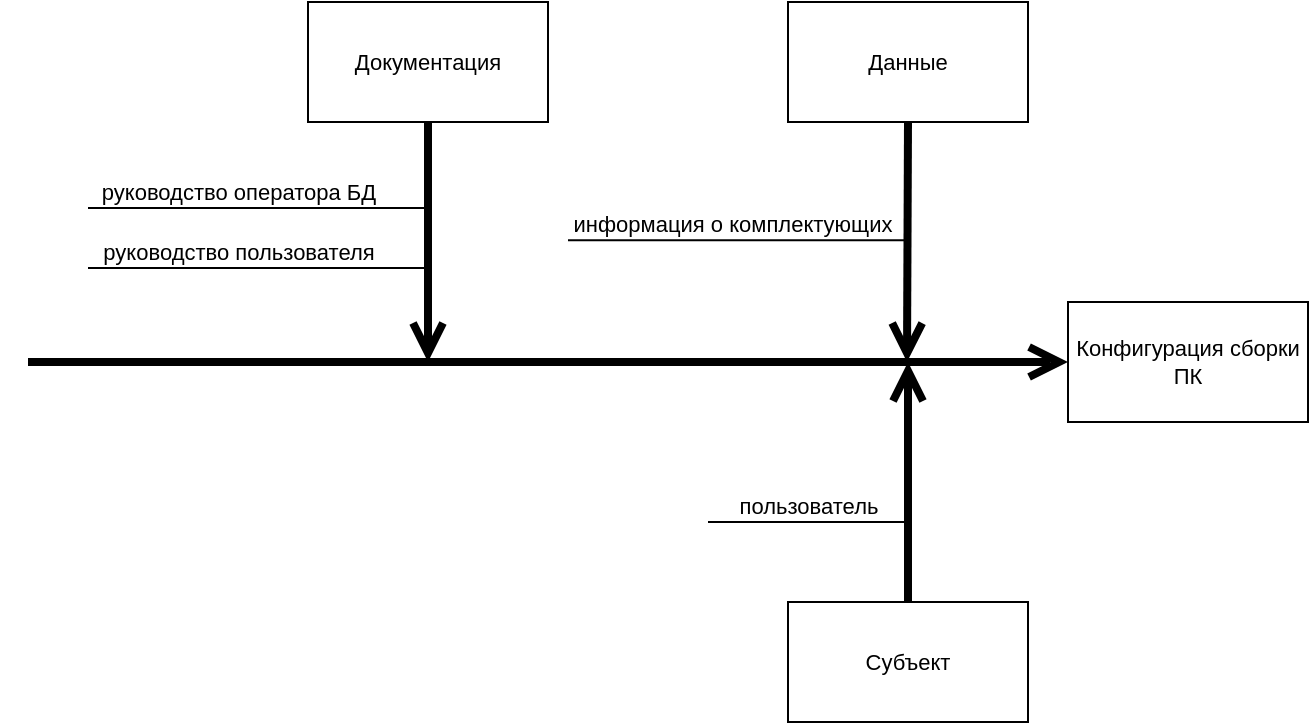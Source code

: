 <mxfile version="21.3.7" type="device">
  <diagram id="XE3-58NR4C3qe2uMAWxc" name="Страница 1">
    <mxGraphModel dx="819" dy="455" grid="1" gridSize="10" guides="1" tooltips="1" connect="1" arrows="1" fold="1" page="1" pageScale="1" pageWidth="827" pageHeight="1169" math="0" shadow="0">
      <root>
        <mxCell id="0" />
        <mxCell id="1" parent="0" />
        <mxCell id="DeNm0vP8CZX5GFhAEfxQ-1" value="Данные" style="rounded=0;whiteSpace=wrap;html=1;fontSize=11;" parent="1" vertex="1">
          <mxGeometry x="420" y="180" width="120" height="60" as="geometry" />
        </mxCell>
        <mxCell id="DeNm0vP8CZX5GFhAEfxQ-2" value="Документация" style="rounded=0;whiteSpace=wrap;html=1;fontSize=11;" parent="1" vertex="1">
          <mxGeometry x="180" y="180" width="120" height="60" as="geometry" />
        </mxCell>
        <mxCell id="DeNm0vP8CZX5GFhAEfxQ-3" value="Субъект" style="rounded=0;whiteSpace=wrap;html=1;fontSize=11;" parent="1" vertex="1">
          <mxGeometry x="420" y="480" width="120" height="60" as="geometry" />
        </mxCell>
        <mxCell id="DeNm0vP8CZX5GFhAEfxQ-4" value="Конфигурация сборки ПК" style="rounded=0;whiteSpace=wrap;html=1;fontSize=11;" parent="1" vertex="1">
          <mxGeometry x="560" y="330" width="120" height="60" as="geometry" />
        </mxCell>
        <mxCell id="DeNm0vP8CZX5GFhAEfxQ-6" value="" style="endArrow=open;html=1;entryX=0;entryY=0.5;entryDx=0;entryDy=0;strokeWidth=4;rounded=0;strokeColor=default;endFill=0;endSize=11;fontSize=11;" parent="1" target="DeNm0vP8CZX5GFhAEfxQ-4" edge="1">
          <mxGeometry width="50" height="50" relative="1" as="geometry">
            <mxPoint x="40" y="360" as="sourcePoint" />
            <mxPoint x="440" y="400" as="targetPoint" />
          </mxGeometry>
        </mxCell>
        <mxCell id="DeNm0vP8CZX5GFhAEfxQ-7" value="" style="endArrow=open;html=1;strokeWidth=4;rounded=0;strokeColor=default;endFill=0;endSize=11;exitX=0.5;exitY=1;exitDx=0;exitDy=0;fontSize=11;" parent="1" source="DeNm0vP8CZX5GFhAEfxQ-2" edge="1">
          <mxGeometry width="50" height="50" relative="1" as="geometry">
            <mxPoint x="-60" y="370" as="sourcePoint" />
            <mxPoint x="240" y="360" as="targetPoint" />
          </mxGeometry>
        </mxCell>
        <mxCell id="DeNm0vP8CZX5GFhAEfxQ-8" value="" style="endArrow=open;html=1;strokeWidth=4;rounded=0;strokeColor=default;endFill=0;endSize=11;exitX=0.5;exitY=0;exitDx=0;exitDy=0;fontSize=11;" parent="1" source="DeNm0vP8CZX5GFhAEfxQ-3" edge="1">
          <mxGeometry width="50" height="50" relative="1" as="geometry">
            <mxPoint x="490" y="290" as="sourcePoint" />
            <mxPoint x="480" y="360" as="targetPoint" />
          </mxGeometry>
        </mxCell>
        <mxCell id="DeNm0vP8CZX5GFhAEfxQ-9" value="" style="endArrow=open;html=1;strokeWidth=4;rounded=0;strokeColor=default;endFill=0;endSize=11;exitX=0.5;exitY=1;exitDx=0;exitDy=0;fontSize=11;" parent="1" source="DeNm0vP8CZX5GFhAEfxQ-1" edge="1">
          <mxGeometry width="50" height="50" relative="1" as="geometry">
            <mxPoint x="480" y="280" as="sourcePoint" />
            <mxPoint x="479.5" y="360" as="targetPoint" />
          </mxGeometry>
        </mxCell>
        <mxCell id="DeNm0vP8CZX5GFhAEfxQ-11" value="" style="endArrow=none;html=1;rounded=0;endSize=6;strokeColor=default;strokeWidth=1;spacingRight=3;spacing=2;fontSize=11;" parent="1" edge="1">
          <mxGeometry width="50" height="50" relative="1" as="geometry">
            <mxPoint x="380" y="440" as="sourcePoint" />
            <mxPoint x="480" y="440" as="targetPoint" />
          </mxGeometry>
        </mxCell>
        <mxCell id="DeNm0vP8CZX5GFhAEfxQ-12" value="пользователь" style="edgeLabel;html=1;align=center;verticalAlign=bottom;resizable=0;points=[];spacingRight=22;fontSize=11;labelBackgroundColor=none;" parent="DeNm0vP8CZX5GFhAEfxQ-11" vertex="1" connectable="0">
          <mxGeometry x="0.207" relative="1" as="geometry">
            <mxPoint as="offset" />
          </mxGeometry>
        </mxCell>
        <mxCell id="DeNm0vP8CZX5GFhAEfxQ-15" value="" style="endArrow=none;html=1;rounded=0;endSize=6;strokeColor=default;strokeWidth=1;spacingRight=3;spacing=2;fontSize=11;" parent="1" edge="1">
          <mxGeometry width="50" height="50" relative="1" as="geometry">
            <mxPoint x="70" y="313" as="sourcePoint" />
            <mxPoint x="240" y="313" as="targetPoint" />
          </mxGeometry>
        </mxCell>
        <mxCell id="DeNm0vP8CZX5GFhAEfxQ-16" value="руководство пользователя" style="edgeLabel;html=1;align=center;verticalAlign=bottom;resizable=0;points=[];spacingRight=22;fontSize=11;labelBackgroundColor=none;" parent="DeNm0vP8CZX5GFhAEfxQ-15" vertex="1" connectable="0">
          <mxGeometry x="0.207" relative="1" as="geometry">
            <mxPoint x="-17" as="offset" />
          </mxGeometry>
        </mxCell>
        <mxCell id="DeNm0vP8CZX5GFhAEfxQ-17" value="" style="endArrow=none;html=1;rounded=0;endSize=6;strokeColor=default;strokeWidth=1;spacingRight=3;spacing=2;fontSize=11;" parent="1" edge="1">
          <mxGeometry width="50" height="50" relative="1" as="geometry">
            <mxPoint x="70" y="283" as="sourcePoint" />
            <mxPoint x="240" y="283" as="targetPoint" />
          </mxGeometry>
        </mxCell>
        <mxCell id="DeNm0vP8CZX5GFhAEfxQ-18" value="руководство оператора БД" style="edgeLabel;html=1;align=center;verticalAlign=bottom;resizable=0;points=[];spacingRight=22;fontSize=11;labelBackgroundColor=none;" parent="DeNm0vP8CZX5GFhAEfxQ-17" vertex="1" connectable="0">
          <mxGeometry x="0.207" relative="1" as="geometry">
            <mxPoint x="-17" as="offset" />
          </mxGeometry>
        </mxCell>
        <mxCell id="DeNm0vP8CZX5GFhAEfxQ-29" value="" style="endArrow=none;html=1;rounded=0;endSize=6;strokeColor=default;strokeWidth=1;spacingRight=3;spacing=2;fontSize=11;" parent="1" edge="1">
          <mxGeometry width="50" height="50" relative="1" as="geometry">
            <mxPoint x="310" y="299.17" as="sourcePoint" />
            <mxPoint x="480" y="299.17" as="targetPoint" />
          </mxGeometry>
        </mxCell>
        <mxCell id="DeNm0vP8CZX5GFhAEfxQ-30" value="информация о комплектующих" style="edgeLabel;html=1;align=center;verticalAlign=bottom;resizable=0;points=[];spacingRight=22;fontSize=11;labelBackgroundColor=none;" parent="DeNm0vP8CZX5GFhAEfxQ-29" vertex="1" connectable="0">
          <mxGeometry x="0.207" relative="1" as="geometry">
            <mxPoint x="-10" as="offset" />
          </mxGeometry>
        </mxCell>
      </root>
    </mxGraphModel>
  </diagram>
</mxfile>
